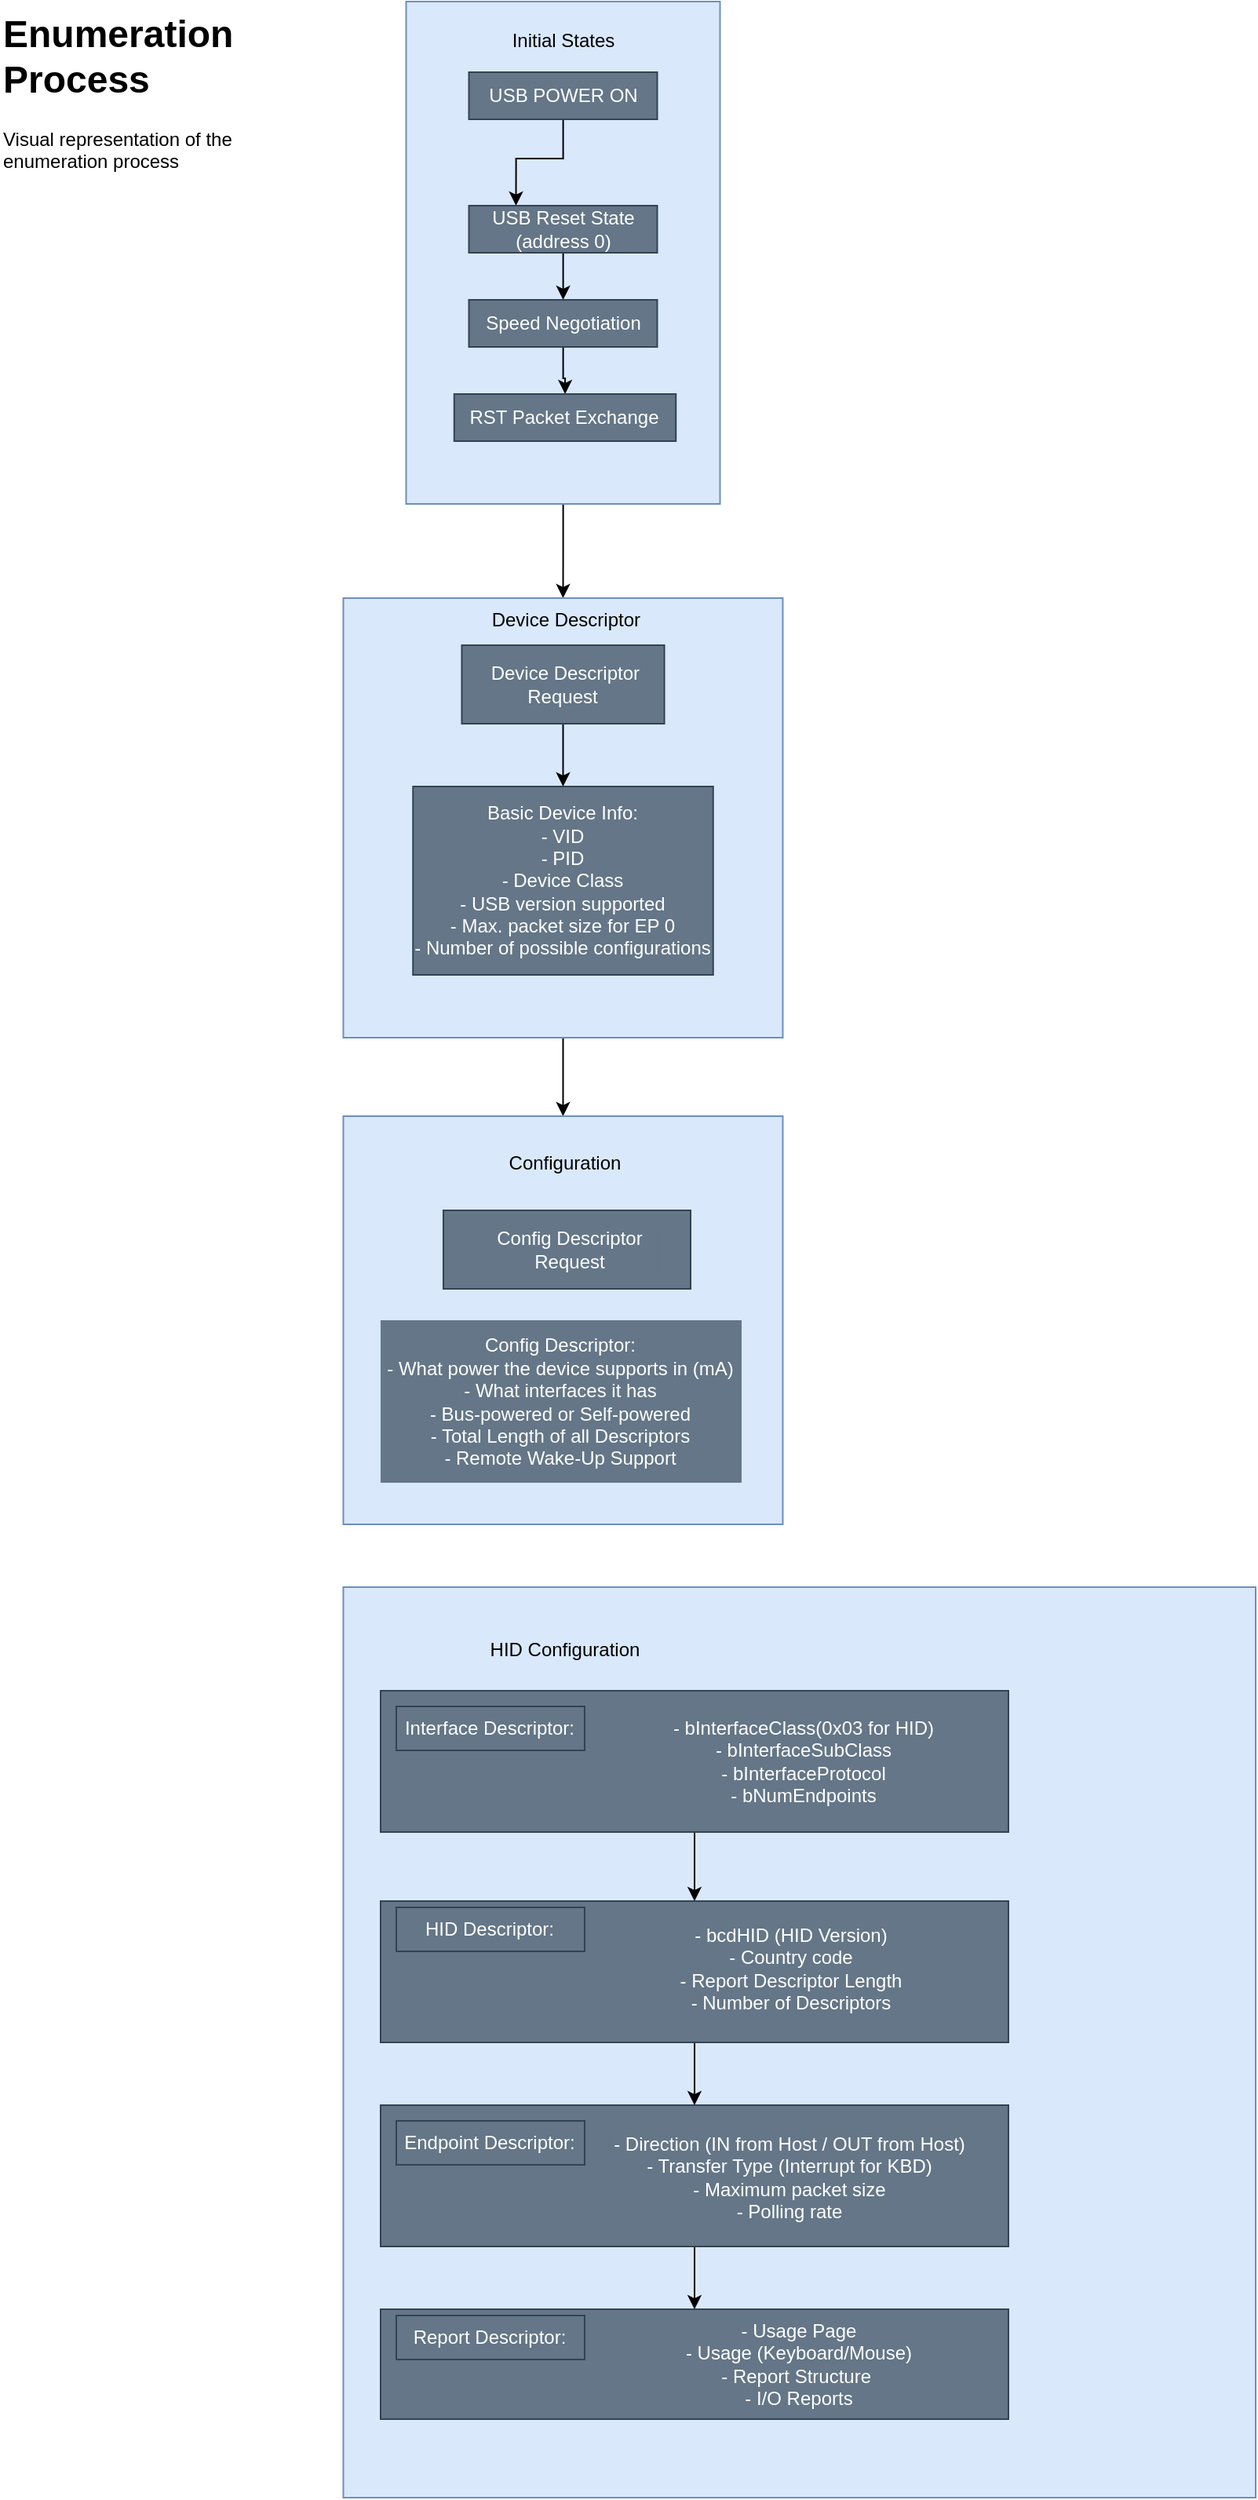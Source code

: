 <mxfile version="26.0.8">
  <diagram name="Page-1" id="nz0TRElIpgYFRaquWmAy">
    <mxGraphModel dx="1953" dy="1031" grid="1" gridSize="10" guides="1" tooltips="1" connect="1" arrows="1" fold="1" page="1" pageScale="1" pageWidth="1654" pageHeight="1169" math="0" shadow="0">
      <root>
        <mxCell id="0" />
        <mxCell id="1" parent="0" />
        <mxCell id="rh2bYiGe0c8pdotI4nRt-1" value="&lt;h1 style=&quot;margin-top: 0px;&quot;&gt;Enumeration Process&lt;/h1&gt;&lt;div&gt;Visual representation of the enumeration process&lt;/div&gt;" style="text;html=1;whiteSpace=wrap;overflow=hidden;rounded=0;" vertex="1" parent="1">
          <mxGeometry x="430" y="50" width="180" height="120" as="geometry" />
        </mxCell>
        <mxCell id="rh2bYiGe0c8pdotI4nRt-45" style="edgeStyle=orthogonalEdgeStyle;rounded=0;orthogonalLoop=1;jettySize=auto;html=1;entryX=0.5;entryY=0;entryDx=0;entryDy=0;" edge="1" parent="1" source="rh2bYiGe0c8pdotI4nRt-2" target="rh2bYiGe0c8pdotI4nRt-4">
          <mxGeometry relative="1" as="geometry">
            <mxPoint x="788.75" y="430" as="targetPoint" />
          </mxGeometry>
        </mxCell>
        <mxCell id="rh2bYiGe0c8pdotI4nRt-2" value="" style="rounded=0;whiteSpace=wrap;html=1;fillColor=#dae8fc;strokeColor=#6c8ebf;" vertex="1" parent="1">
          <mxGeometry x="688.75" y="50" width="200" height="320" as="geometry" />
        </mxCell>
        <mxCell id="rh2bYiGe0c8pdotI4nRt-11" style="edgeStyle=orthogonalEdgeStyle;rounded=0;orthogonalLoop=1;jettySize=auto;html=1;" edge="1" parent="1" source="rh2bYiGe0c8pdotI4nRt-4" target="rh2bYiGe0c8pdotI4nRt-10">
          <mxGeometry relative="1" as="geometry" />
        </mxCell>
        <mxCell id="rh2bYiGe0c8pdotI4nRt-4" value="" style="rounded=0;whiteSpace=wrap;html=1;fillColor=#dae8fc;strokeColor=#6c8ebf;" vertex="1" parent="1">
          <mxGeometry x="648.74" y="430" width="280" height="280" as="geometry" />
        </mxCell>
        <mxCell id="rh2bYiGe0c8pdotI4nRt-6" value="&lt;div&gt;Basic Device Info:&lt;/div&gt;- VID&lt;div&gt;- PID&lt;/div&gt;&lt;div&gt;- Device Class&lt;/div&gt;&lt;div&gt;- USB version supported&lt;/div&gt;&lt;div&gt;- Max. packet size for EP 0&lt;/div&gt;&lt;div&gt;- Number of possible configurations&lt;/div&gt;" style="rounded=0;whiteSpace=wrap;html=1;fillColor=#647687;strokeColor=#314354;fontColor=#ffffff;" vertex="1" parent="1">
          <mxGeometry x="693.12" y="550" width="191.25" height="120" as="geometry" />
        </mxCell>
        <mxCell id="rh2bYiGe0c8pdotI4nRt-7" value="&amp;nbsp;Device Descriptor" style="rounded=0;whiteSpace=wrap;html=1;fillColor=#dae8fc;strokeColor=none;" vertex="1" parent="1">
          <mxGeometry x="730.94" y="434" width="115.62" height="20" as="geometry" />
        </mxCell>
        <mxCell id="rh2bYiGe0c8pdotI4nRt-10" value="" style="rounded=0;whiteSpace=wrap;html=1;fillColor=#dae8fc;strokeColor=#6c8ebf;" vertex="1" parent="1">
          <mxGeometry x="648.74" y="760" width="280" height="260" as="geometry" />
        </mxCell>
        <mxCell id="rh2bYiGe0c8pdotI4nRt-13" value="Configuration" style="rounded=0;whiteSpace=wrap;html=1;fillColor=#dae8fc;strokeColor=none;" vertex="1" parent="1">
          <mxGeometry x="715.01" y="770" width="150" height="40" as="geometry" />
        </mxCell>
        <mxCell id="rh2bYiGe0c8pdotI4nRt-15" value="" style="rounded=0;whiteSpace=wrap;html=1;fillColor=#647687;strokeColor=#314354;fontColor=#ffffff;" vertex="1" parent="1">
          <mxGeometry x="712.49" y="820" width="157.51" height="50" as="geometry" />
        </mxCell>
        <mxCell id="rh2bYiGe0c8pdotI4nRt-16" value="&lt;div&gt;Config Descriptor:&lt;/div&gt;- What power the device supports in (mA)&lt;div&gt;- What interfaces it has&lt;/div&gt;&lt;div&gt;- Bus-powered or Self-powered&lt;/div&gt;&lt;div&gt;- Total Length of all Descriptors&lt;/div&gt;&lt;div&gt;- Remote Wake-Up Support&lt;/div&gt;" style="rounded=0;whiteSpace=wrap;html=1;fillColor=#647687;strokeColor=none;fontColor=#ffffff;" vertex="1" parent="1">
          <mxGeometry x="672.49" y="890" width="230" height="103.5" as="geometry" />
        </mxCell>
        <mxCell id="rh2bYiGe0c8pdotI4nRt-14" value="Config Descriptor Request" style="rounded=0;whiteSpace=wrap;html=1;fillColor=#647687;strokeColor=none;fontColor=#ffffff;" vertex="1" parent="1">
          <mxGeometry x="738.49" y="831" width="110" height="28" as="geometry" />
        </mxCell>
        <mxCell id="rh2bYiGe0c8pdotI4nRt-37" value="Initial States" style="rounded=0;whiteSpace=wrap;html=1;fillColor=none;strokeColor=none;" vertex="1" parent="1">
          <mxGeometry x="738.75" y="60" width="100" height="30" as="geometry" />
        </mxCell>
        <mxCell id="rh2bYiGe0c8pdotI4nRt-40" style="edgeStyle=orthogonalEdgeStyle;rounded=0;orthogonalLoop=1;jettySize=auto;html=1;entryX=0.25;entryY=0;entryDx=0;entryDy=0;" edge="1" parent="1" source="rh2bYiGe0c8pdotI4nRt-38" target="rh2bYiGe0c8pdotI4nRt-39">
          <mxGeometry relative="1" as="geometry">
            <Array as="points">
              <mxPoint x="789" y="150" />
              <mxPoint x="759" y="150" />
            </Array>
          </mxGeometry>
        </mxCell>
        <mxCell id="rh2bYiGe0c8pdotI4nRt-38" value="USB POWER ON" style="rounded=0;whiteSpace=wrap;html=1;fillColor=#647687;fontColor=#ffffff;strokeColor=#314354;" vertex="1" parent="1">
          <mxGeometry x="728.75" y="95" width="120" height="30" as="geometry" />
        </mxCell>
        <mxCell id="rh2bYiGe0c8pdotI4nRt-42" style="edgeStyle=orthogonalEdgeStyle;rounded=0;orthogonalLoop=1;jettySize=auto;html=1;" edge="1" parent="1" source="rh2bYiGe0c8pdotI4nRt-39" target="rh2bYiGe0c8pdotI4nRt-41">
          <mxGeometry relative="1" as="geometry" />
        </mxCell>
        <mxCell id="rh2bYiGe0c8pdotI4nRt-39" value="USB Reset State (address 0)" style="rounded=0;whiteSpace=wrap;html=1;fillColor=#647687;fontColor=#ffffff;strokeColor=#314354;" vertex="1" parent="1">
          <mxGeometry x="728.75" y="180" width="120" height="30" as="geometry" />
        </mxCell>
        <mxCell id="rh2bYiGe0c8pdotI4nRt-44" style="edgeStyle=orthogonalEdgeStyle;rounded=0;orthogonalLoop=1;jettySize=auto;html=1;" edge="1" parent="1" source="rh2bYiGe0c8pdotI4nRt-41" target="rh2bYiGe0c8pdotI4nRt-43">
          <mxGeometry relative="1" as="geometry" />
        </mxCell>
        <mxCell id="rh2bYiGe0c8pdotI4nRt-41" value="Speed Negotiation" style="rounded=0;whiteSpace=wrap;html=1;fillColor=#647687;fontColor=#ffffff;strokeColor=#314354;" vertex="1" parent="1">
          <mxGeometry x="728.75" y="240" width="120" height="30" as="geometry" />
        </mxCell>
        <mxCell id="rh2bYiGe0c8pdotI4nRt-43" value="RST Packet Exchange" style="rounded=0;whiteSpace=wrap;html=1;fillColor=#647687;fontColor=#ffffff;strokeColor=#314354;" vertex="1" parent="1">
          <mxGeometry x="719.38" y="300" width="141.25" height="30" as="geometry" />
        </mxCell>
        <mxCell id="rh2bYiGe0c8pdotI4nRt-51" style="edgeStyle=orthogonalEdgeStyle;rounded=0;orthogonalLoop=1;jettySize=auto;html=1;" edge="1" parent="1" source="rh2bYiGe0c8pdotI4nRt-47" target="rh2bYiGe0c8pdotI4nRt-6">
          <mxGeometry relative="1" as="geometry" />
        </mxCell>
        <mxCell id="rh2bYiGe0c8pdotI4nRt-47" value="&amp;nbsp;Device Descriptor Request" style="rounded=0;whiteSpace=wrap;html=1;fillColor=#647687;strokeColor=#314354;fontColor=#ffffff;" vertex="1" parent="1">
          <mxGeometry x="724.22" y="460" width="129.06" height="50" as="geometry" />
        </mxCell>
        <mxCell id="rh2bYiGe0c8pdotI4nRt-52" value="" style="rounded=0;whiteSpace=wrap;html=1;fillColor=#dae8fc;strokeColor=#6c8ebf;" vertex="1" parent="1">
          <mxGeometry x="648.74" y="1060" width="581.26" height="580" as="geometry" />
        </mxCell>
        <mxCell id="rh2bYiGe0c8pdotI4nRt-53" value="HID Configuration" style="rounded=0;whiteSpace=wrap;html=1;fillColor=#dae8fc;strokeColor=none;" vertex="1" parent="1">
          <mxGeometry x="715.01" y="1080" width="150" height="40" as="geometry" />
        </mxCell>
        <mxCell id="rh2bYiGe0c8pdotI4nRt-55" style="edgeStyle=orthogonalEdgeStyle;rounded=0;orthogonalLoop=1;jettySize=auto;html=1;entryX=0.5;entryY=0;entryDx=0;entryDy=0;" edge="1" parent="1" source="rh2bYiGe0c8pdotI4nRt-17" target="rh2bYiGe0c8pdotI4nRt-26">
          <mxGeometry relative="1" as="geometry" />
        </mxCell>
        <mxCell id="rh2bYiGe0c8pdotI4nRt-17" value="" style="rounded=0;whiteSpace=wrap;html=1;fillColor=#647687;strokeColor=#314354;fontColor=#ffffff;" vertex="1" parent="1">
          <mxGeometry x="672.49" y="1126" width="400" height="90" as="geometry" />
        </mxCell>
        <mxCell id="rh2bYiGe0c8pdotI4nRt-18" value="Interface Descriptor:" style="rounded=0;whiteSpace=wrap;html=1;fillColor=#647687;strokeColor=#314354;fontColor=#ffffff;" vertex="1" parent="1">
          <mxGeometry x="682.49" y="1136" width="120" height="28" as="geometry" />
        </mxCell>
        <mxCell id="rh2bYiGe0c8pdotI4nRt-19" value="- bInterfaceClass(0x03 for HID)&lt;div&gt;- bInterfaceSubClass&lt;/div&gt;&lt;div&gt;- bInterfaceProtocol&lt;/div&gt;&lt;div&gt;- bNumEndpoints&lt;/div&gt;" style="rounded=0;whiteSpace=wrap;html=1;fillColor=#647687;strokeColor=none;fontColor=#ffffff;" vertex="1" parent="1">
          <mxGeometry x="827" y="1130.75" width="230" height="80.5" as="geometry" />
        </mxCell>
        <mxCell id="rh2bYiGe0c8pdotI4nRt-57" style="edgeStyle=orthogonalEdgeStyle;rounded=0;orthogonalLoop=1;jettySize=auto;html=1;entryX=0.5;entryY=0;entryDx=0;entryDy=0;" edge="1" parent="1" source="rh2bYiGe0c8pdotI4nRt-21" target="rh2bYiGe0c8pdotI4nRt-34">
          <mxGeometry relative="1" as="geometry" />
        </mxCell>
        <mxCell id="rh2bYiGe0c8pdotI4nRt-21" value="" style="rounded=0;whiteSpace=wrap;html=1;fillColor=#647687;strokeColor=#314354;fontColor=#ffffff;" vertex="1" parent="1">
          <mxGeometry x="672.49" y="1390" width="400" height="90" as="geometry" />
        </mxCell>
        <mxCell id="rh2bYiGe0c8pdotI4nRt-24" value="- Direction (IN from Host / OUT from Host)&lt;div&gt;- Transfer Type (Interrupt for KBD)&lt;/div&gt;&lt;div&gt;- Maximum packet size&lt;/div&gt;&lt;div&gt;- Polling rate&lt;/div&gt;" style="rounded=0;whiteSpace=wrap;html=1;fillColor=#647687;strokeColor=none;fontColor=#ffffff;" vertex="1" parent="1">
          <mxGeometry x="818.49" y="1396" width="230" height="80.5" as="geometry" />
        </mxCell>
        <mxCell id="rh2bYiGe0c8pdotI4nRt-25" value="Endpoint Descriptor:" style="rounded=0;whiteSpace=wrap;html=1;fillColor=#647687;strokeColor=#314354;fontColor=#ffffff;" vertex="1" parent="1">
          <mxGeometry x="682.49" y="1400" width="120" height="28" as="geometry" />
        </mxCell>
        <mxCell id="rh2bYiGe0c8pdotI4nRt-56" style="edgeStyle=orthogonalEdgeStyle;rounded=0;orthogonalLoop=1;jettySize=auto;html=1;entryX=0.5;entryY=0;entryDx=0;entryDy=0;" edge="1" parent="1" source="rh2bYiGe0c8pdotI4nRt-26" target="rh2bYiGe0c8pdotI4nRt-21">
          <mxGeometry relative="1" as="geometry" />
        </mxCell>
        <mxCell id="rh2bYiGe0c8pdotI4nRt-26" value="" style="rounded=0;whiteSpace=wrap;html=1;fillColor=#647687;strokeColor=#314354;fontColor=#ffffff;" vertex="1" parent="1">
          <mxGeometry x="672.49" y="1260" width="400" height="90" as="geometry" />
        </mxCell>
        <mxCell id="rh2bYiGe0c8pdotI4nRt-27" value="HID Descriptor:" style="rounded=0;whiteSpace=wrap;html=1;fillColor=#647687;strokeColor=#314354;fontColor=#ffffff;" vertex="1" parent="1">
          <mxGeometry x="682.49" y="1264" width="120" height="28" as="geometry" />
        </mxCell>
        <mxCell id="rh2bYiGe0c8pdotI4nRt-29" value="&lt;div&gt;- bcdHID (HID Version)&lt;/div&gt;&lt;div&gt;- Country code&lt;/div&gt;&lt;div&gt;- Report Descriptor Length&lt;/div&gt;&lt;div&gt;- Number of Descriptors&lt;/div&gt;" style="rounded=0;whiteSpace=wrap;html=1;fillColor=#647687;strokeColor=none;fontColor=#ffffff;" vertex="1" parent="1">
          <mxGeometry x="820" y="1263" width="228.49" height="79.97" as="geometry" />
        </mxCell>
        <mxCell id="rh2bYiGe0c8pdotI4nRt-34" value="" style="rounded=0;whiteSpace=wrap;html=1;fillColor=#647687;strokeColor=#314354;fontColor=#ffffff;" vertex="1" parent="1">
          <mxGeometry x="672.49" y="1520" width="400" height="70" as="geometry" />
        </mxCell>
        <mxCell id="rh2bYiGe0c8pdotI4nRt-35" value="Report Descriptor:" style="rounded=0;whiteSpace=wrap;html=1;fillColor=#647687;strokeColor=#314354;fontColor=#ffffff;" vertex="1" parent="1">
          <mxGeometry x="682.49" y="1524" width="120" height="28" as="geometry" />
        </mxCell>
        <mxCell id="rh2bYiGe0c8pdotI4nRt-36" value="&lt;div&gt;- Usage Page&lt;/div&gt;&lt;div&gt;- Usage (Keyboard/Mouse)&lt;/div&gt;&lt;div&gt;- Report Structure&amp;nbsp;&lt;/div&gt;&lt;div&gt;- I/O Reports&lt;/div&gt;" style="rounded=0;whiteSpace=wrap;html=1;fillColor=#647687;strokeColor=none;fontColor=#ffffff;" vertex="1" parent="1">
          <mxGeometry x="818.25" y="1526.25" width="241.51" height="57.5" as="geometry" />
        </mxCell>
      </root>
    </mxGraphModel>
  </diagram>
</mxfile>
